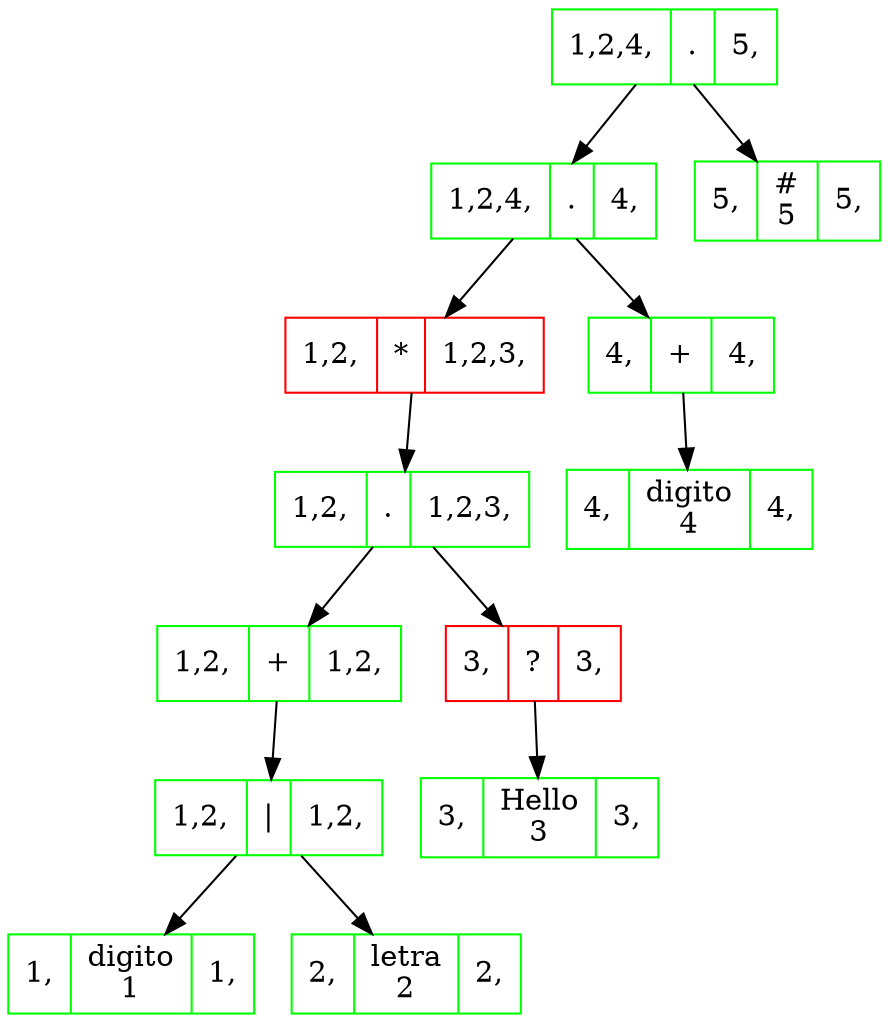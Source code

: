 digraph structs { 
node[shape = box]; 
node[shape = box, color = green]; 
Nodo1306854175[shape=record, label = "<f0> 1,2,4, | <f1>. | <f2> 5,"];
node[shape = box, color = green]; 
Nodo1088872417[shape=record, label = "<f0> 1,2,4, | <f1>. | <f2> 4,"];
node[shape = box, color = red]; 
Nodo453523494[shape=record, label = "<f0> 1,2, | <f1>* | <f2> 1,2,3,"];
node[shape = box, color = green]; 
Nodo274722023[shape=record, label = "<f0> 1,2, | <f1>. | <f2> 1,2,3,"];
node[shape = box, color = green]; 
Nodo1052967153[shape=record, label = "<f0> 1,2, | <f1>+ | <f2> 1,2,"];
node[shape = box, color = green]; 
Nodo1210898719[shape=record, label = "<f0> 1,2, | <f1>\| | <f2> 1,2,"];
node[shape = box, color = green]; 
Nodo306123060[shape=record, label = "<f0> 1, | <f1>digito\n1 | <f2> 1,"];
node[shape = box, color = green]; 
Nodo2104028992[shape=record, label = "<f0> 2, | <f1>letra\n2 | <f2> 2,"];
node[shape = box, color = red]; 
Nodo1527430292[shape=record, label = "<f0> 3, | <f1>? | <f2> 3,"];
node[shape = box, color = green]; 
Nodo1975546571[shape=record, label = "<f0> 3, | <f1>Hello\n3 | <f2> 3,"];
node[shape = box, color = green]; 
Nodo521960438[shape=record, label = "<f0> 4, | <f1>+ | <f2> 4,"];
node[shape = box, color = green]; 
Nodo632587706[shape=record, label = "<f0> 4, | <f1>digito\n4 | <f2> 4,"];
node[shape = box, color = green]; 
Nodo726950788[shape=record, label = "<f0> 5, | <f1>#\n5 | <f2> 5,"];

Nodo1306854175 -> Nodo1088872417; 

Nodo1306854175 -> Nodo726950788; 

Nodo1088872417 -> Nodo453523494; 

Nodo1088872417 -> Nodo521960438; 

Nodo453523494 -> Nodo274722023; 

Nodo274722023 -> Nodo1052967153; 

Nodo274722023 -> Nodo1527430292; 

Nodo1052967153 -> Nodo1210898719; 

Nodo1210898719 -> Nodo306123060; 

Nodo1210898719 -> Nodo2104028992; 

Nodo1527430292 -> Nodo1975546571; 

Nodo521960438 -> Nodo632587706; 
}
